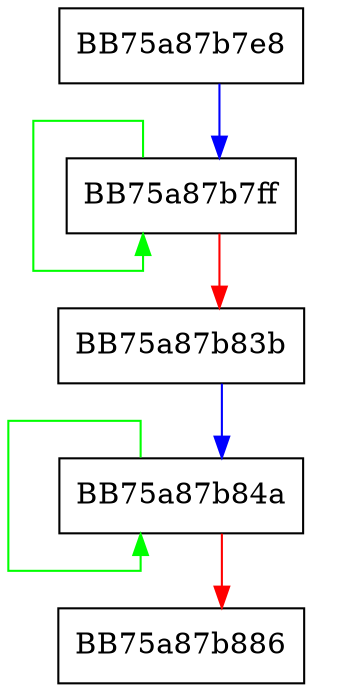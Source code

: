 digraph _Refill_lower {
  node [shape="box"];
  graph [splines=ortho];
  BB75a87b7e8 -> BB75a87b7ff [color="blue"];
  BB75a87b7ff -> BB75a87b7ff [color="green"];
  BB75a87b7ff -> BB75a87b83b [color="red"];
  BB75a87b83b -> BB75a87b84a [color="blue"];
  BB75a87b84a -> BB75a87b84a [color="green"];
  BB75a87b84a -> BB75a87b886 [color="red"];
}